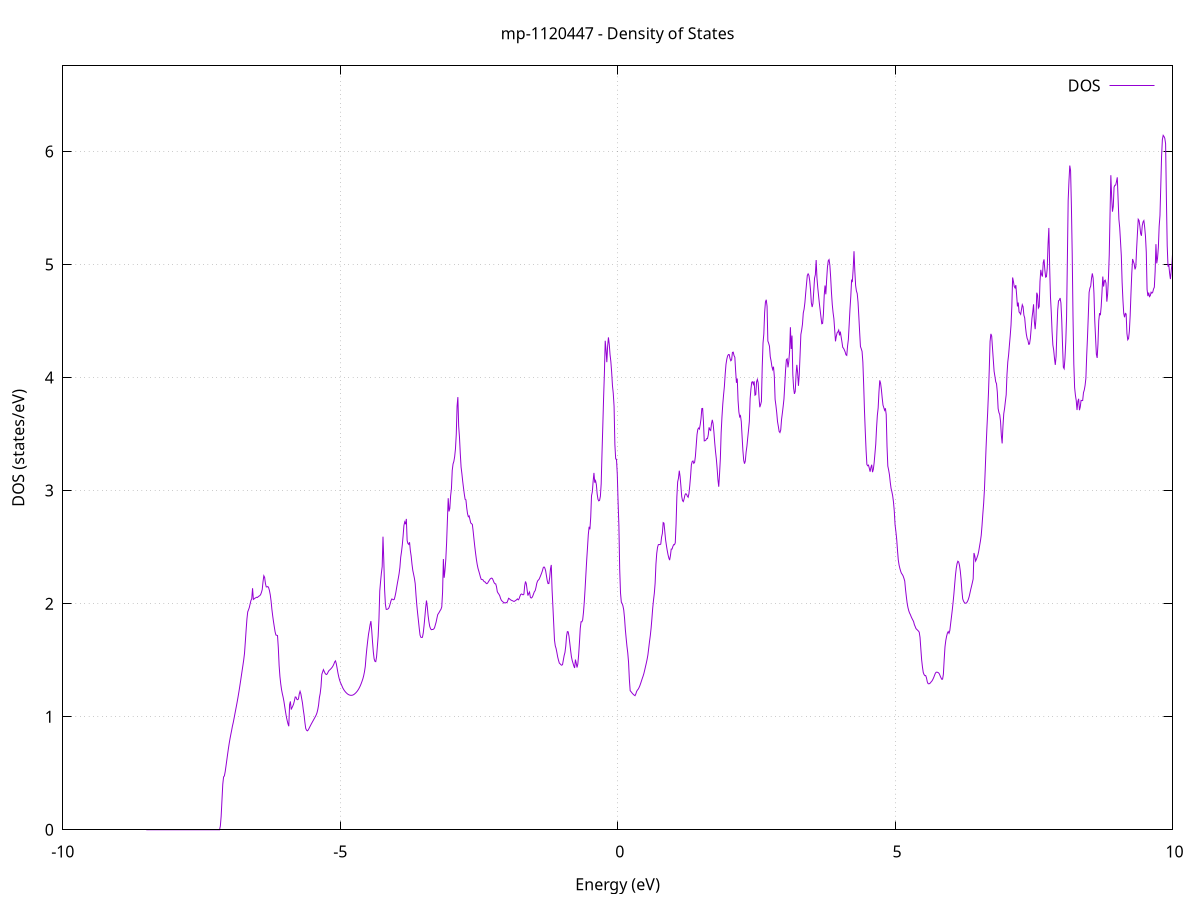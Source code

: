 set title 'mp-1120447 - Density of States'
set xlabel 'Energy (eV)'
set ylabel 'DOS (states/eV)'
set grid
set xrange [-10:10]
set yrange [0:6.757]
set xzeroaxis lt -1
set terminal png size 800,600
set output 'mp-1120447_dos_gnuplot.png'
plot '-' using 1:2 with lines title 'DOS'
-8.495400 0.000000
-8.480900 0.000000
-8.466400 0.000000
-8.451900 0.000000
-8.437400 0.000000
-8.422900 0.000000
-8.408300 0.000000
-8.393800 0.000000
-8.379300 0.000000
-8.364800 0.000000
-8.350300 0.000000
-8.335800 0.000000
-8.321300 0.000000
-8.306800 0.000000
-8.292300 0.000000
-8.277700 0.000000
-8.263200 0.000000
-8.248700 0.000000
-8.234200 0.000000
-8.219700 0.000000
-8.205200 0.000000
-8.190700 0.000000
-8.176200 0.000000
-8.161700 0.000000
-8.147100 0.000000
-8.132600 0.000000
-8.118100 0.000000
-8.103600 0.000000
-8.089100 0.000000
-8.074600 0.000000
-8.060100 0.000000
-8.045600 0.000000
-8.031100 0.000000
-8.016500 0.000000
-8.002000 0.000000
-7.987500 0.000000
-7.973000 0.000000
-7.958500 0.000000
-7.944000 0.000000
-7.929500 0.000000
-7.915000 0.000000
-7.900500 0.000000
-7.885900 0.000000
-7.871400 0.000000
-7.856900 0.000000
-7.842400 0.000000
-7.827900 0.000000
-7.813400 0.000000
-7.798900 0.000000
-7.784400 0.000000
-7.769900 0.000000
-7.755300 0.000000
-7.740800 0.000000
-7.726300 0.000000
-7.711800 0.000000
-7.697300 0.000000
-7.682800 0.000000
-7.668300 0.000000
-7.653800 0.000000
-7.639300 0.000000
-7.624700 0.000000
-7.610200 0.000000
-7.595700 0.000000
-7.581200 0.000000
-7.566700 0.000000
-7.552200 0.000000
-7.537700 0.000000
-7.523200 0.000000
-7.508700 0.000000
-7.494100 0.000000
-7.479600 0.000000
-7.465100 0.000000
-7.450600 0.000000
-7.436100 0.000000
-7.421600 0.000000
-7.407100 0.000000
-7.392600 0.000000
-7.378100 0.000000
-7.363500 0.000000
-7.349000 0.000000
-7.334500 0.000000
-7.320000 0.000000
-7.305500 0.000000
-7.291000 0.000000
-7.276500 0.000000
-7.262000 0.000000
-7.247500 0.000000
-7.232900 0.000000
-7.218400 0.000000
-7.203900 0.000000
-7.189400 0.000000
-7.174900 0.000200
-7.160400 0.032400
-7.145900 0.119100
-7.131400 0.259700
-7.116900 0.401200
-7.102300 0.466900
-7.087800 0.476800
-7.073300 0.513100
-7.058800 0.563400
-7.044300 0.615400
-7.029800 0.667500
-7.015300 0.717600
-7.000800 0.764000
-6.986300 0.805500
-6.971700 0.843000
-6.957200 0.878800
-6.942700 0.916900
-6.928200 0.947900
-6.913700 0.984500
-6.899200 1.022200
-6.884700 1.059500
-6.870200 1.096700
-6.855700 1.134800
-6.841100 1.175300
-6.826600 1.218000
-6.812100 1.262800
-6.797600 1.309600
-6.783100 1.357400
-6.768600 1.405600
-6.754100 1.453000
-6.739600 1.501900
-6.725100 1.560100
-6.710500 1.660300
-6.696000 1.766000
-6.681500 1.863400
-6.667000 1.927400
-6.652500 1.945700
-6.638000 1.966800
-6.623500 1.997800
-6.609000 2.027900
-6.594500 2.044000
-6.579900 2.136400
-6.565400 2.037500
-6.550900 2.042400
-6.536400 2.048400
-6.521900 2.052500
-6.507400 2.056700
-6.492900 2.054800
-6.478400 2.061500
-6.463900 2.066900
-6.449300 2.071100
-6.434800 2.079800
-6.420300 2.099000
-6.405800 2.124400
-6.391300 2.194200
-6.376800 2.247000
-6.362300 2.232500
-6.347800 2.177800
-6.333300 2.148400
-6.318700 2.148100
-6.304200 2.151700
-6.289700 2.140400
-6.275200 2.115200
-6.260700 2.078100
-6.246200 2.023500
-6.231700 1.951100
-6.217200 1.892700
-6.202700 1.841500
-6.188100 1.794900
-6.173600 1.750600
-6.159100 1.722600
-6.144600 1.720700
-6.130100 1.717700
-6.115600 1.610000
-6.101100 1.452900
-6.086600 1.355800
-6.072100 1.290900
-6.057500 1.239900
-6.043000 1.202900
-6.028500 1.172000
-6.014000 1.134200
-5.999500 1.087100
-5.985000 1.041500
-5.970500 0.999400
-5.956000 0.966200
-5.941500 0.937100
-5.926900 0.915900
-5.912400 1.106500
-5.897900 1.135500
-5.883400 1.063600
-5.868900 1.080300
-5.854400 1.095300
-5.839900 1.113500
-5.825400 1.141700
-5.810900 1.175000
-5.796300 1.173000
-5.781800 1.153700
-5.767300 1.150400
-5.752800 1.157500
-5.738300 1.201500
-5.723800 1.224700
-5.709300 1.202200
-5.694800 1.161700
-5.680300 1.121600
-5.665700 1.062700
-5.651200 1.014200
-5.636700 0.950600
-5.622200 0.897200
-5.607700 0.881600
-5.593200 0.875100
-5.578700 0.881400
-5.564200 0.894100
-5.549700 0.908500
-5.535100 0.922700
-5.520600 0.936200
-5.506100 0.949300
-5.491600 0.962200
-5.477100 0.975300
-5.462600 0.987900
-5.448100 1.001300
-5.433600 1.015200
-5.419100 1.034100
-5.404500 1.063000
-5.390000 1.102700
-5.375500 1.168500
-5.361000 1.205300
-5.346500 1.265700
-5.332000 1.374300
-5.317500 1.395400
-5.303000 1.416600
-5.288500 1.401000
-5.273900 1.385500
-5.259400 1.375900
-5.244900 1.373300
-5.230400 1.382200
-5.215900 1.397500
-5.201400 1.409000
-5.186900 1.414900
-5.172400 1.421900
-5.157900 1.429700
-5.143300 1.438800
-5.128800 1.450500
-5.114300 1.465400
-5.099800 1.485000
-5.085300 1.494000
-5.070800 1.468900
-5.056300 1.430100
-5.041800 1.389000
-5.027300 1.354500
-5.012700 1.326600
-4.998200 1.305200
-4.983700 1.289000
-4.969200 1.272900
-4.954700 1.256200
-4.940200 1.243000
-4.925700 1.232000
-4.911200 1.222500
-4.896700 1.214400
-4.882100 1.207300
-4.867600 1.201100
-4.853100 1.196400
-4.838600 1.192900
-4.824100 1.190600
-4.809600 1.189300
-4.795100 1.189200
-4.780600 1.190500
-4.766100 1.193300
-4.751500 1.197500
-4.737000 1.203100
-4.722500 1.209700
-4.708000 1.217200
-4.693500 1.225800
-4.679000 1.236000
-4.664500 1.247800
-4.650000 1.261300
-4.635500 1.276700
-4.620900 1.294600
-4.606400 1.314200
-4.591900 1.335400
-4.577400 1.362400
-4.562900 1.397300
-4.548400 1.444800
-4.533900 1.533300
-4.519400 1.606200
-4.504900 1.670200
-4.490300 1.728400
-4.475800 1.770000
-4.461300 1.814200
-4.446800 1.845800
-4.432300 1.764300
-4.417800 1.662400
-4.403300 1.572800
-4.388800 1.511900
-4.374300 1.490200
-4.359700 1.487100
-4.345200 1.529200
-4.330700 1.621500
-4.316200 1.712600
-4.301700 1.867300
-4.287200 2.112800
-4.272700 2.195000
-4.258200 2.269700
-4.243700 2.327400
-4.229100 2.592600
-4.214600 2.381600
-4.200100 2.123600
-4.185600 1.992700
-4.171100 1.949400
-4.156600 1.949400
-4.142100 1.952800
-4.127600 1.958000
-4.113100 1.975100
-4.098500 1.999900
-4.084000 2.027200
-4.069500 2.041700
-4.055000 2.038100
-4.040500 2.034400
-4.026000 2.037900
-4.011500 2.065800
-3.997000 2.100500
-3.982500 2.143500
-3.967900 2.185600
-3.953400 2.223800
-3.938900 2.265500
-3.924400 2.320400
-3.909900 2.409900
-3.895400 2.459500
-3.880900 2.520500
-3.866400 2.600500
-3.851900 2.691200
-3.837300 2.722800
-3.822800 2.703300
-3.808300 2.749700
-3.793800 2.556800
-3.779300 2.532300
-3.764800 2.524600
-3.750300 2.543400
-3.735800 2.468500
-3.721300 2.420500
-3.706700 2.349900
-3.692200 2.294700
-3.677700 2.260400
-3.663200 2.225400
-3.648700 2.177700
-3.634200 2.075600
-3.619700 1.987100
-3.605200 1.916400
-3.590700 1.851000
-3.576100 1.783200
-3.561600 1.722700
-3.547100 1.703100
-3.532600 1.701200
-3.518100 1.702800
-3.503600 1.740400
-3.489100 1.805400
-3.474600 1.881900
-3.460100 1.963300
-3.445500 2.028000
-3.431000 1.974700
-3.416500 1.897200
-3.402000 1.842600
-3.387500 1.800700
-3.373000 1.779900
-3.358500 1.769800
-3.344000 1.771600
-3.329500 1.771700
-3.314900 1.776100
-3.300400 1.785900
-3.285900 1.812200
-3.271400 1.837000
-3.256900 1.871800
-3.242400 1.903600
-3.227900 1.914200
-3.213400 1.926000
-3.198900 1.939100
-3.184300 1.950300
-3.169800 1.971600
-3.155300 2.100300
-3.140800 2.395100
-3.126300 2.229100
-3.111800 2.296300
-3.097300 2.390500
-3.082800 2.536400
-3.068300 2.736100
-3.053700 2.932600
-3.039200 2.815800
-3.024700 2.842400
-3.010200 2.954900
-2.995700 3.017000
-2.981200 3.178800
-2.966700 3.235500
-2.952200 3.258000
-2.937700 3.299600
-2.923100 3.368300
-2.908600 3.497400
-2.894100 3.745800
-2.879600 3.827100
-2.865100 3.569900
-2.850600 3.472400
-2.836100 3.328300
-2.821600 3.207700
-2.807100 3.149300
-2.792500 3.082300
-2.778000 3.023500
-2.763500 2.968800
-2.749000 2.923300
-2.734500 2.918400
-2.720000 2.846800
-2.705500 2.795800
-2.691000 2.769200
-2.676500 2.775900
-2.661900 2.744000
-2.647400 2.713700
-2.632900 2.708000
-2.618400 2.700300
-2.603900 2.640100
-2.589400 2.570900
-2.574900 2.505400
-2.560400 2.446200
-2.545900 2.391700
-2.531300 2.347000
-2.516800 2.312500
-2.502300 2.287900
-2.487800 2.263000
-2.473300 2.235800
-2.458800 2.215400
-2.444300 2.213400
-2.429800 2.212200
-2.415300 2.200200
-2.400700 2.193600
-2.386200 2.191000
-2.371700 2.180900
-2.357200 2.176700
-2.342700 2.182700
-2.328200 2.194400
-2.313700 2.206300
-2.299200 2.217300
-2.284700 2.223400
-2.270100 2.226300
-2.255600 2.220400
-2.241100 2.204000
-2.226600 2.185900
-2.212100 2.176700
-2.197600 2.175000
-2.183100 2.148800
-2.168600 2.105600
-2.154100 2.092900
-2.139500 2.083200
-2.125000 2.069900
-2.110500 2.046700
-2.096000 2.030300
-2.081500 2.022200
-2.067000 2.016900
-2.052500 2.005500
-2.038000 2.008900
-2.023500 2.006100
-2.008900 2.009900
-1.994400 2.010700
-1.979900 2.026900
-1.965400 2.047800
-1.950900 2.043300
-1.936400 2.036800
-1.921900 2.031600
-1.907400 2.028500
-1.892900 2.025400
-1.878300 2.021200
-1.863800 2.020000
-1.849300 2.024800
-1.834800 2.029400
-1.820300 2.035300
-1.805800 2.042300
-1.791300 2.033900
-1.776800 2.042200
-1.762300 2.063800
-1.747700 2.081000
-1.733200 2.085700
-1.718700 2.081700
-1.704200 2.078100
-1.689700 2.084000
-1.675200 2.158600
-1.660700 2.196200
-1.646200 2.176400
-1.631700 2.122100
-1.617100 2.071400
-1.602600 2.090100
-1.588100 2.102900
-1.573600 2.057900
-1.559100 2.049800
-1.544600 2.053900
-1.530100 2.066500
-1.515600 2.086800
-1.501100 2.106100
-1.486500 2.115000
-1.472000 2.143700
-1.457500 2.179900
-1.443000 2.200600
-1.428500 2.209000
-1.414000 2.217500
-1.399500 2.234200
-1.385000 2.251800
-1.370500 2.270600
-1.355900 2.291100
-1.341400 2.317800
-1.326900 2.324800
-1.312400 2.315500
-1.297900 2.291800
-1.283400 2.247100
-1.268900 2.204200
-1.254400 2.177700
-1.239900 2.177600
-1.225300 2.228900
-1.210800 2.306900
-1.196300 2.342600
-1.181800 2.122900
-1.167300 1.978600
-1.152800 1.827100
-1.138300 1.677700
-1.123800 1.626400
-1.109300 1.603400
-1.094700 1.566800
-1.080200 1.527800
-1.065700 1.499000
-1.051200 1.474400
-1.036700 1.467800
-1.022200 1.459900
-1.007700 1.455500
-0.993200 1.461200
-0.978700 1.501200
-0.964100 1.541200
-0.949600 1.568400
-0.935100 1.625100
-0.920600 1.714500
-0.906100 1.752800
-0.891600 1.751000
-0.877100 1.712100
-0.862600 1.651800
-0.848100 1.589100
-0.833500 1.532300
-0.819000 1.497600
-0.804500 1.473600
-0.790000 1.449700
-0.775500 1.431300
-0.761000 1.505500
-0.746500 1.473000
-0.732000 1.435600
-0.717500 1.466700
-0.702900 1.547800
-0.688400 1.656800
-0.673900 1.780400
-0.659400 1.839800
-0.644900 1.839500
-0.630400 1.856200
-0.615900 1.922600
-0.601400 2.014600
-0.586900 2.130200
-0.572300 2.260100
-0.557800 2.386000
-0.543300 2.495300
-0.528800 2.610400
-0.514300 2.680000
-0.499800 2.657800
-0.485300 2.764000
-0.470800 2.955200
-0.456300 2.989200
-0.441700 3.083500
-0.427200 3.156500
-0.412700 3.070800
-0.398200 3.088200
-0.383700 3.053400
-0.369200 2.970600
-0.354700 2.923800
-0.340200 2.909300
-0.325700 2.913800
-0.311100 2.949500
-0.296600 3.060200
-0.282100 3.326100
-0.267600 3.570200
-0.253100 3.821800
-0.238600 4.040800
-0.224100 4.325600
-0.209600 4.245500
-0.195100 4.136200
-0.180500 4.278400
-0.166000 4.355300
-0.151500 4.295800
-0.137000 4.203200
-0.122500 4.142200
-0.108000 4.047400
-0.093500 3.929100
-0.079000 3.860200
-0.064400 3.744900
-0.049900 3.407400
-0.035400 3.280300
-0.020900 3.277400
-0.006400 3.143900
0.008100 2.898000
0.022600 2.689200
0.037100 2.303700
0.051600 2.095600
0.066200 2.014200
0.080700 2.001800
0.095200 1.980900
0.109700 1.944300
0.124200 1.872100
0.138700 1.771400
0.153200 1.694500
0.167700 1.623400
0.182200 1.565300
0.196800 1.481400
0.211300 1.329700
0.225800 1.230100
0.240300 1.222100
0.254800 1.212700
0.269300 1.204300
0.283800 1.196900
0.298300 1.190900
0.312800 1.186100
0.327400 1.201000
0.341900 1.223300
0.356400 1.235700
0.370900 1.244100
0.385400 1.257400
0.399900 1.273900
0.414400 1.294400
0.428900 1.316000
0.443400 1.338000
0.458000 1.358400
0.472500 1.381600
0.487000 1.411200
0.501500 1.442300
0.516000 1.473000
0.530500 1.506300
0.545000 1.546000
0.559500 1.604000
0.574000 1.663600
0.588600 1.717500
0.603100 1.784100
0.617600 1.868600
0.632100 1.961500
0.646600 2.032100
0.661100 2.092000
0.675600 2.181300
0.690100 2.349100
0.704600 2.444900
0.719200 2.498700
0.733700 2.522000
0.748200 2.523200
0.762700 2.523000
0.777200 2.526900
0.791700 2.588300
0.806200 2.621200
0.820700 2.717200
0.835200 2.712100
0.849800 2.639200
0.864300 2.563500
0.878800 2.515100
0.893300 2.471500
0.907800 2.433800
0.922300 2.404700
0.936800 2.385200
0.951300 2.424900
0.965800 2.482900
0.980400 2.483000
0.994900 2.505400
1.009400 2.522100
1.023900 2.521200
1.038400 2.537900
1.052900 2.703900
1.067400 2.946300
1.081900 3.077200
1.096400 3.110300
1.111000 3.176200
1.125500 3.124000
1.140000 3.040600
1.154500 2.948700
1.169000 2.911000
1.183500 2.903000
1.198000 2.926500
1.212500 2.961100
1.227000 2.972400
1.241600 2.968400
1.256100 2.950700
1.270600 2.941400
1.285100 2.974600
1.299600 3.042000
1.314100 3.125100
1.328600 3.227300
1.343100 3.256900
1.357600 3.262500
1.372200 3.241400
1.386700 3.249600
1.401200 3.302600
1.415700 3.397900
1.430200 3.494700
1.444700 3.541500
1.459200 3.553700
1.473700 3.544600
1.488200 3.583400
1.502800 3.637500
1.517300 3.725800
1.531800 3.726900
1.546300 3.609500
1.560800 3.440000
1.575300 3.441300
1.589800 3.446200
1.604300 3.460100
1.618800 3.460000
1.633400 3.493100
1.647900 3.559600
1.662400 3.537900
1.676900 3.531800
1.691400 3.591000
1.705900 3.626100
1.720400 3.591100
1.734900 3.518000
1.749400 3.424200
1.764000 3.345400
1.778500 3.281200
1.793000 3.197100
1.807500 3.096700
1.822000 3.034400
1.836500 3.146200
1.851000 3.282200
1.865500 3.511100
1.880000 3.651300
1.894600 3.763300
1.909100 3.847900
1.923600 3.920200
1.938100 4.029300
1.952600 4.116500
1.967100 4.162300
1.981600 4.191100
1.996100 4.203200
2.010600 4.203200
2.025200 4.169000
2.039700 4.148700
2.054200 4.156600
2.068700 4.222600
2.083200 4.224900
2.097700 4.194300
2.112200 4.179800
2.126700 4.057400
2.141200 3.953700
2.155800 3.991300
2.170300 3.797400
2.184800 3.696300
2.199300 3.652600
2.213800 3.662900
2.228300 3.609900
2.242800 3.479500
2.257300 3.355100
2.271800 3.268700
2.286400 3.238300
2.300900 3.261500
2.315400 3.340500
2.329900 3.393200
2.344400 3.466300
2.358900 3.535800
2.373400 3.611200
2.387900 3.814400
2.402400 3.898800
2.417000 3.959200
2.431500 3.962600
2.446000 3.940600
2.460500 3.966800
2.475000 3.844000
2.489500 3.849500
2.504000 3.962100
2.518500 3.983500
2.533000 3.952700
2.547600 3.828100
2.562100 3.737600
2.576600 3.759500
2.591100 3.788900
2.605600 4.088300
2.620100 4.303900
2.634600 4.386000
2.649100 4.575000
2.663600 4.668400
2.678200 4.688300
2.692700 4.630900
2.707200 4.323700
2.721700 4.303600
2.736200 4.277400
2.750700 4.184400
2.765200 4.147600
2.779700 4.098700
2.794200 4.071400
2.808800 4.096000
2.823300 4.014100
2.837800 3.807300
2.852300 3.753800
2.866800 3.690500
2.881300 3.610500
2.895800 3.569200
2.910300 3.523700
2.924800 3.513700
2.939400 3.536100
2.953900 3.629100
2.968400 3.684500
2.982900 3.744300
2.997400 3.810400
3.011900 3.932900
3.026400 4.066800
3.040900 4.157900
3.055400 4.165900
3.070000 4.090300
3.084500 4.142500
3.099000 4.233400
3.113500 4.445500
3.128000 4.253000
3.142500 4.371300
3.157000 4.026300
3.171500 3.907800
3.186000 3.855700
3.200600 3.877300
3.215100 4.025100
3.229600 4.112300
3.244100 4.042500
3.258600 3.927100
3.273100 4.024800
3.287600 4.196600
3.302100 4.380900
3.316600 4.420400
3.331200 4.472600
3.345700 4.571400
3.360200 4.604900
3.374700 4.662600
3.389200 4.748100
3.403700 4.827200
3.418200 4.902600
3.432700 4.917500
3.447200 4.904200
3.461800 4.854900
3.476300 4.774000
3.490800 4.662100
3.505300 4.623900
3.519800 4.655300
3.534300 4.763900
3.548800 4.879700
3.563300 4.910400
3.577800 5.039900
3.592400 4.879000
3.606900 4.794100
3.621400 4.723200
3.635900 4.654600
3.650400 4.594000
3.664900 4.533200
3.679400 4.475700
3.693900 4.479000
3.708400 4.562000
3.723000 4.726800
3.737500 4.814400
3.752000 4.736400
3.766500 4.865600
3.781000 4.974400
3.795500 5.032500
3.810000 5.043200
3.824500 4.995200
3.839000 4.888000
3.853600 4.752500
3.868100 4.646500
3.882600 4.575000
3.897100 4.521100
3.911600 4.422100
3.926100 4.320400
3.940600 4.364300
3.955100 4.395300
3.969600 4.404000
3.984200 4.419800
3.998700 4.372900
4.013200 4.406600
4.027700 4.361500
4.042200 4.316200
4.056700 4.267500
4.071200 4.259200
4.085700 4.244100
4.100200 4.226700
4.114800 4.201600
4.129300 4.196000
4.143800 4.278400
4.158300 4.336800
4.172800 4.468800
4.187300 4.605600
4.201800 4.716700
4.216300 4.860000
4.230800 4.851200
4.245400 4.964700
4.259900 5.117300
4.274400 4.944100
4.288900 4.814300
4.303400 4.765900
4.317900 4.743100
4.332400 4.667600
4.346900 4.539700
4.361400 4.402400
4.376000 4.274300
4.390500 4.254900
4.405000 4.231200
4.419500 4.136200
4.434000 3.938200
4.448500 3.708200
4.463000 3.522900
4.477500 3.355600
4.492000 3.231400
4.506600 3.219900
4.521100 3.225500
4.535600 3.197100
4.550100 3.167300
4.564600 3.205200
4.579100 3.229000
4.593600 3.163200
4.608100 3.187800
4.622600 3.245700
4.637200 3.326800
4.651700 3.410900
4.666200 3.554900
4.680700 3.666500
4.695200 3.731400
4.709700 3.872600
4.724200 3.975200
4.738700 3.950500
4.753200 3.895200
4.767800 3.820400
4.782300 3.756600
4.796800 3.733900
4.811300 3.710600
4.825800 3.728000
4.840300 3.671900
4.854800 3.393500
4.869300 3.217100
4.883800 3.182800
4.898400 3.141000
4.912900 3.075300
4.927400 3.021000
4.941900 2.991400
4.956400 2.955300
4.970900 2.900800
4.985400 2.821000
4.999900 2.697900
5.014400 2.638900
5.029000 2.570900
5.043500 2.474000
5.058000 2.386400
5.072500 2.340600
5.087000 2.311100
5.101500 2.285900
5.116000 2.267800
5.130500 2.258600
5.145000 2.245100
5.159600 2.224300
5.174100 2.200200
5.188600 2.124500
5.203100 2.061800
5.217600 2.004500
5.232100 1.965800
5.246600 1.937700
5.261100 1.917500
5.275600 1.903400
5.290200 1.885100
5.304700 1.869500
5.319200 1.855800
5.333700 1.841700
5.348200 1.814000
5.362700 1.797500
5.377200 1.779400
5.391700 1.772200
5.406200 1.765200
5.420800 1.757900
5.435300 1.747700
5.449800 1.701700
5.464300 1.601300
5.478800 1.503700
5.493300 1.440600
5.507800 1.392000
5.522300 1.373100
5.536800 1.363500
5.551400 1.364300
5.565900 1.344000
5.580400 1.308800
5.594900 1.292900
5.609400 1.290700
5.623900 1.293500
5.638400 1.300300
5.652900 1.310100
5.667400 1.317900
5.682000 1.331500
5.696500 1.346800
5.711000 1.365700
5.725500 1.384200
5.740000 1.393300
5.754500 1.394200
5.769000 1.392100
5.783500 1.388300
5.798000 1.378700
5.812600 1.361100
5.827100 1.344700
5.841600 1.331200
5.856100 1.332300
5.870600 1.375500
5.885100 1.505300
5.899600 1.617400
5.914100 1.674200
5.928600 1.711700
5.943200 1.739200
5.957700 1.752900
5.972200 1.738400
5.986700 1.762300
6.001200 1.822000
6.015700 1.880600
6.030200 1.940500
6.044700 2.006900
6.059200 2.081100
6.073800 2.166900
6.088300 2.250100
6.102800 2.313700
6.117300 2.354900
6.131800 2.375300
6.146300 2.369100
6.160800 2.339400
6.175300 2.289400
6.189800 2.215700
6.204400 2.115100
6.218900 2.042600
6.233400 2.023100
6.247900 2.010600
6.262400 2.004200
6.276900 2.003300
6.291400 2.009400
6.305900 2.020700
6.320400 2.038000
6.335000 2.061900
6.349500 2.093400
6.364000 2.126400
6.378500 2.155300
6.393000 2.185800
6.407500 2.218800
6.422000 2.448200
6.436500 2.422700
6.451000 2.376900
6.465600 2.391800
6.480100 2.412800
6.494600 2.434500
6.509100 2.468000
6.523600 2.511500
6.538100 2.553000
6.552600 2.604400
6.567100 2.691500
6.581600 2.793200
6.596200 2.885500
6.610700 3.010400
6.625200 3.189100
6.639700 3.378100
6.654200 3.541900
6.668700 3.690100
6.683200 3.862900
6.697700 4.073700
6.712200 4.319500
6.726800 4.386500
6.741300 4.367300
6.755800 4.261400
6.770300 4.157000
6.784800 4.055500
6.799300 4.011000
6.813800 3.963100
6.828300 3.945500
6.842800 3.870700
6.857400 3.725400
6.871900 3.690500
6.886400 3.672300
6.900900 3.612200
6.915400 3.487600
6.929900 3.417500
6.944400 3.568200
6.958900 3.680000
6.973400 3.726400
6.988000 3.789000
7.002500 3.847300
7.017000 4.026800
7.031500 4.138100
7.046000 4.199100
7.060500 4.286000
7.075000 4.368700
7.089500 4.462900
7.104000 4.623500
7.118600 4.885200
7.133100 4.849900
7.147600 4.805400
7.162100 4.793200
7.176600 4.817500
7.191100 4.728100
7.205600 4.629300
7.220100 4.663300
7.234600 4.580400
7.249200 4.571200
7.263700 4.559400
7.278200 4.601600
7.292700 4.644000
7.307200 4.626300
7.321700 4.552500
7.336200 4.527900
7.350700 4.445700
7.365200 4.385400
7.379800 4.347100
7.394300 4.330600
7.408800 4.294200
7.423300 4.296800
7.437800 4.345200
7.452300 4.430800
7.466800 4.523200
7.481300 4.579600
7.495800 4.648000
7.510400 4.495300
7.524900 4.428100
7.539400 4.521800
7.553900 4.750700
7.568400 4.728700
7.582900 4.614900
7.597400 4.626800
7.611900 4.848900
7.626400 4.953000
7.641000 4.909400
7.655500 4.893500
7.670000 5.015700
7.684500 5.045200
7.699000 4.954100
7.713500 4.888200
7.728000 4.892100
7.742500 4.966600
7.757000 5.178900
7.771600 5.323200
7.786100 4.976200
7.800600 4.714400
7.815100 4.578700
7.829600 4.406700
7.844100 4.287800
7.858600 4.243300
7.873100 4.169700
7.887600 4.111900
7.902200 4.187800
7.916700 4.411600
7.931200 4.597700
7.945700 4.678900
7.960200 4.684400
7.974700 4.703600
7.989200 4.659800
8.003700 4.508800
8.018200 4.284600
8.032800 4.091700
8.047300 4.078200
8.061800 4.169000
8.076300 4.314000
8.090800 4.536200
8.105300 5.039400
8.119800 5.568400
8.134300 5.740300
8.148800 5.875300
8.163400 5.829900
8.177900 5.519800
8.192400 5.099400
8.206900 4.538400
8.221400 4.121000
8.235900 3.911800
8.250400 3.843000
8.264900 3.796800
8.279400 3.712900
8.294000 3.788900
8.308500 3.812300
8.323000 3.711400
8.337500 3.739900
8.352000 3.798200
8.366500 3.796100
8.381000 3.796800
8.395500 3.866300
8.410000 3.889800
8.424600 3.930400
8.439100 3.994200
8.453600 4.195800
8.468100 4.358200
8.482600 4.547200
8.497100 4.753400
8.511600 4.791400
8.526100 4.809600
8.540600 4.877800
8.555200 4.921300
8.569700 4.879200
8.584200 4.748100
8.598700 4.506100
8.613200 4.355400
8.627700 4.207600
8.642200 4.173600
8.656700 4.296100
8.671200 4.503800
8.685800 4.569500
8.700300 4.551700
8.714800 4.627600
8.729300 4.754300
8.743800 4.893400
8.758300 4.805200
8.772800 4.855400
8.787300 4.861900
8.801800 4.834400
8.816400 4.671400
8.830900 4.737700
8.845400 4.878000
8.859900 5.082900
8.874400 5.444800
8.888900 5.790000
8.903400 5.599400
8.917900 5.467400
8.932400 5.513300
8.947000 5.684500
8.961500 5.700900
8.976000 5.702600
8.990500 5.734300
9.005000 5.771000
9.019500 5.580800
9.034000 5.400300
9.048500 5.325700
9.063000 5.205300
9.077600 5.076900
9.092100 4.841300
9.106600 4.685700
9.121100 4.567500
9.135600 4.533700
9.150100 4.567600
9.164600 4.562000
9.179100 4.389700
9.193600 4.334200
9.208200 4.345800
9.222700 4.410800
9.237200 4.550200
9.251700 4.745200
9.266200 4.922200
9.280700 5.048700
9.295200 5.026400
9.309700 5.004600
9.324200 4.957100
9.338800 4.979300
9.353300 5.138700
9.367800 5.272700
9.382300 5.400400
9.396800 5.389800
9.411300 5.342100
9.425800 5.274000
9.440300 5.254300
9.454800 5.343000
9.469400 5.376900
9.483900 5.388300
9.498400 5.330400
9.512900 5.250400
9.527400 5.110100
9.541900 4.779800
9.556400 4.720600
9.570900 4.751700
9.585400 4.716000
9.600000 4.724500
9.614500 4.754900
9.629000 4.746600
9.643500 4.754400
9.658000 4.783200
9.672500 4.798900
9.687000 4.938400
9.701500 5.179800
9.716000 5.010500
9.730600 5.056000
9.745100 5.150300
9.759600 5.337600
9.774100 5.432300
9.788600 5.689600
9.803100 5.954700
9.817600 6.105400
9.832100 6.142500
9.846600 6.132600
9.861200 6.116300
9.875700 6.067800
9.890200 5.579400
9.904700 5.167100
9.919200 4.982000
9.933700 4.995300
9.948200 4.922500
9.962700 4.871000
9.977200 4.944800
9.991800 5.012700
10.006300 5.146700
10.020800 5.302300
10.035300 5.330400
10.049800 5.351500
10.064300 5.397300
10.078800 5.523500
10.093300 5.697300
10.107800 5.935100
10.122400 6.058300
10.136900 6.061300
10.151400 5.908900
10.165900 5.688700
10.180400 5.533700
10.194900 5.373400
10.209400 5.246000
10.223900 5.122000
10.238400 4.931300
10.253000 4.715700
10.267500 4.590000
10.282000 4.476600
10.296500 4.307300
10.311000 4.185200
10.325500 4.146200
10.340000 3.993600
10.354500 3.879000
10.369000 3.823400
10.383600 3.796600
10.398100 3.818100
10.412600 3.856300
10.427100 3.895100
10.441600 3.981000
10.456100 4.090200
10.470600 4.167900
10.485100 4.185600
10.499600 4.154500
10.514200 4.227500
10.528700 4.323800
10.543200 4.418600
10.557700 4.536300
10.572200 4.634700
10.586700 4.717000
10.601200 4.798900
10.615700 4.894100
10.630200 4.953200
10.644800 5.062600
10.659300 5.277800
10.673800 5.409300
10.688300 5.453200
10.702800 5.448500
10.717300 5.364700
10.731800 5.217300
10.746300 5.071000
10.760800 5.038200
10.775400 4.947200
10.789900 4.722600
10.804400 4.569000
10.818900 4.635200
10.833400 4.690400
10.847900 4.687500
10.862400 4.727400
10.876900 4.629200
10.891400 4.563200
10.906000 4.533600
10.920500 4.544500
10.935000 4.561300
10.949500 4.562400
10.964000 4.577300
10.978500 4.516200
10.993000 4.504800
11.007500 4.539200
11.022000 4.587800
11.036600 4.686300
11.051100 4.828500
11.065600 4.889400
11.080100 4.870100
11.094600 4.814400
11.109100 4.769000
11.123600 4.738800
11.138100 4.747800
11.152600 4.918800
11.167200 4.809700
11.181700 4.835500
11.196200 4.919900
11.210700 4.938700
11.225200 4.901100
11.239700 4.952600
11.254200 4.896700
11.268700 4.880400
11.283200 5.022900
11.297800 5.201500
11.312300 5.316400
11.326800 5.346800
11.341300 5.429700
11.355800 5.532300
11.370300 5.476100
11.384800 5.454400
11.399300 5.442300
11.413800 5.396100
11.428400 5.347500
11.442900 5.347900
11.457400 5.094800
11.471900 4.873100
11.486400 4.709400
11.500900 4.550200
11.515400 4.403500
11.529900 4.304700
11.544400 4.238100
11.559000 4.180900
11.573500 4.139200
11.588000 4.189700
11.602500 4.313800
11.617000 4.364400
11.631500 4.326700
11.646000 4.160500
11.660500 4.083800
11.675000 4.047300
11.689600 4.142200
11.704100 4.263600
11.718600 4.349300
11.733100 4.379100
11.747600 4.377400
11.762100 4.380700
11.776600 4.470400
11.791100 4.589300
11.805600 4.680300
11.820200 4.764800
11.834700 4.785500
11.849200 4.789700
11.863700 4.919700
11.878200 4.959800
11.892700 5.045400
11.907200 5.121300
11.921700 5.146500
11.936200 5.232200
11.950800 5.207700
11.965300 5.145600
11.979800 5.049400
11.994300 4.999400
12.008800 4.970400
12.023300 4.972400
12.037800 5.027300
12.052300 5.133900
12.066800 5.133500
12.081400 4.957400
12.095900 4.885700
12.110400 4.822600
12.124900 4.815400
12.139400 4.969900
12.153900 5.143400
12.168400 5.270100
12.182900 5.418000
12.197400 5.414700
12.212000 5.203100
12.226500 5.062700
12.241000 5.052400
12.255500 5.196900
12.270000 5.330600
12.284500 5.116100
12.299000 4.786200
12.313500 4.601500
12.328000 4.418100
12.342600 4.272300
12.357100 4.173500
12.371600 4.106600
12.386100 4.068900
12.400600 4.051500
12.415100 4.098200
12.429600 4.168300
12.444100 4.217400
12.458600 4.332000
12.473200 4.470100
12.487700 4.660400
12.502200 4.898100
12.516700 5.100200
12.531200 5.250400
12.545700 5.346000
12.560200 5.417200
12.574700 5.481700
12.589200 5.533200
12.603800 5.512500
12.618300 5.566600
12.632800 5.673600
12.647300 5.627900
12.661800 5.419900
12.676300 5.177600
12.690800 4.934500
12.705300 4.791500
12.719800 4.684700
12.734400 4.566000
12.748900 4.519900
12.763400 4.531400
12.777900 4.608100
12.792400 4.734200
12.806900 5.030900
12.821400 5.274000
12.835900 5.477000
12.850400 5.903300
12.865000 5.841800
12.879500 5.610100
12.894000 5.436100
12.908500 5.319000
12.923000 5.334400
12.937500 5.144500
12.952000 5.000500
12.966500 4.861700
12.981000 4.808000
12.995600 4.815100
13.010100 4.807700
13.024600 4.752000
13.039100 4.680200
13.053600 4.601300
13.068100 4.532000
13.082600 4.518200
13.097100 4.568200
13.111600 4.536100
13.126200 4.618800
13.140700 4.761400
13.155200 4.915000
13.169700 5.051300
13.184200 5.310600
13.198700 5.437400
13.213200 5.702500
13.227700 5.947700
13.242200 6.053200
13.256800 6.045100
13.271300 6.290100
13.285800 6.445200
13.300300 6.474000
13.314800 6.364400
13.329300 6.201800
13.343800 5.975600
13.358300 5.702000
13.372800 5.427500
13.387400 5.140400
13.401900 5.073800
13.416400 5.007600
13.430900 5.031200
13.445400 5.116600
13.459900 5.299100
13.474400 5.191500
13.488900 5.282600
13.503400 5.409700
13.518000 5.403900
13.532500 5.375500
13.547000 5.412200
13.561500 5.458300
13.576000 5.477700
13.590500 5.511600
13.605000 5.445800
13.619500 5.501600
13.634000 5.523600
13.648600 5.431000
13.663100 5.480400
13.677600 5.535700
13.692100 5.595700
13.706600 5.659000
13.721100 5.669500
13.735600 5.683800
13.750100 5.709400
13.764600 5.743300
13.779200 5.764800
13.793700 5.735300
13.808200 5.746400
13.822700 5.750700
13.837200 5.589000
13.851700 5.527600
13.866200 5.563900
13.880700 5.231000
13.895200 5.088100
13.909800 4.813900
13.924300 4.588300
13.938800 4.455700
13.953300 4.438100
13.967800 4.462200
13.982300 4.465900
13.996800 4.499100
14.011300 4.555600
14.025800 4.655300
14.040400 4.746300
14.054900 4.816600
14.069400 4.907700
14.083900 4.947800
14.098400 5.049600
14.112900 5.186500
14.127400 5.348100
14.141900 5.685200
14.156400 5.422000
14.171000 5.494900
14.185500 5.498000
14.200000 5.431300
14.214500 5.410800
14.229000 5.447900
14.243500 5.524500
14.258000 5.406500
14.272500 5.101400
14.287000 4.898100
14.301600 4.763800
14.316100 4.712700
14.330600 4.668700
14.345100 4.619100
14.359600 4.573800
14.374100 4.563700
14.388600 4.634700
14.403100 4.697800
14.417600 4.926600
14.432200 5.206200
14.446700 5.445000
14.461200 5.571300
14.475700 5.501500
14.490200 5.375700
14.504700 5.288600
14.519200 5.229200
14.533700 5.049800
14.548200 4.998200
14.562800 5.031100
14.577300 5.111200
14.591800 5.257200
14.606300 5.122700
14.620800 5.008000
14.635300 4.937300
14.649800 4.948100
14.664300 4.966900
14.678800 4.949600
14.693400 5.017800
14.707900 5.052500
14.722400 5.073500
14.736900 5.157400
14.751400 5.131600
14.765900 5.163100
14.780400 5.345200
14.794900 5.839800
14.809400 5.668300
14.824000 5.781700
14.838500 6.077500
14.853000 6.465600
14.867500 6.793900
14.882000 6.819700
14.896500 6.720700
14.911000 6.632800
14.925500 6.499500
14.940000 6.174600
14.954600 5.696400
14.969100 5.519800
14.983600 5.498600
14.998100 5.414500
15.012600 5.334500
15.027100 5.159200
15.041600 5.049500
15.056100 5.008000
15.070600 5.034600
15.085200 5.202400
15.099700 5.576200
15.114200 6.061200
15.128700 6.459700
15.143200 6.829300
15.157700 6.638000
15.172200 6.657500
15.186700 6.611200
15.201300 6.611300
15.215800 6.205800
15.230300 6.153600
15.244800 6.125000
15.259300 6.129300
15.273800 6.047100
15.288300 5.844700
15.302800 5.601700
15.317300 5.488200
15.331900 5.304600
15.346400 5.015200
15.360900 4.880900
15.375400 4.813400
15.389900 4.724800
15.404400 4.716700
15.418900 4.800400
15.433400 4.871900
15.447900 4.841800
15.462500 4.964100
15.477000 5.088500
15.491500 5.215500
15.506000 5.410200
15.520500 5.587900
15.535000 5.745200
15.549500 5.743200
15.564000 5.690000
15.578500 5.582200
15.593100 5.506300
15.607600 5.498400
15.622100 5.505400
15.636600 5.544600
15.651100 5.616000
15.665600 5.621800
15.680100 5.554900
15.694600 5.391900
15.709100 5.347800
15.723700 5.264600
15.738200 5.181900
15.752700 5.135600
15.767200 5.136100
15.781700 5.129300
15.796200 5.144600
15.810700 5.195100
15.825200 5.306700
15.839700 5.397900
15.854300 5.501700
15.868800 5.704200
15.883300 5.884500
15.897800 6.018500
15.912300 6.150700
15.926800 6.301000
15.941300 6.388300
15.955800 6.335100
15.970300 6.229400
15.984900 6.191100
15.999400 6.089000
16.013900 5.997200
16.028400 5.910300
16.042900 5.737000
16.057400 5.643600
16.071900 5.696400
16.086400 5.718900
16.100900 5.691400
16.115500 5.619100
16.130000 5.623300
16.144500 5.711200
16.159000 5.803400
16.173500 5.854400
16.188000 5.822800
16.202500 5.838700
16.217000 5.895300
16.231500 5.924700
16.246100 5.907800
16.260600 5.779000
16.275100 5.655000
16.289600 5.604500
16.304100 5.678200
16.318600 5.776200
16.333100 5.867100
16.347600 5.862900
16.362100 5.839600
16.376700 5.841100
16.391200 6.002700
16.405700 5.870800
16.420200 5.784000
16.434700 5.917500
16.449200 5.992500
16.463700 6.084600
16.478200 6.166200
16.492700 6.093900
16.507300 5.950000
16.521800 5.849400
16.536300 5.719000
16.550800 5.584800
16.565300 5.414400
16.579800 5.334800
16.594300 5.371400
16.608800 5.315900
16.623300 5.208800
16.637900 5.168900
16.652400 5.126000
16.666900 5.340500
16.681400 5.465200
16.695900 5.358900
16.710400 5.315200
16.724900 5.302500
16.739400 5.305400
16.753900 5.371500
16.768500 5.434700
16.783000 5.524400
16.797500 5.675300
16.812000 5.871300
16.826500 6.001600
16.841000 5.988700
16.855500 6.115500
16.870000 5.953100
16.884500 5.938800
16.899100 6.000700
16.913600 6.114700
16.928100 6.235300
16.942600 6.213400
16.957100 6.160900
16.971600 6.082600
16.986100 6.075400
17.000600 6.151500
17.015100 6.204800
17.029700 6.041600
17.044200 6.015200
17.058700 5.875100
17.073200 5.448100
17.087700 5.292400
17.102200 5.152300
17.116700 5.088700
17.131200 5.126400
17.145700 5.199700
17.160300 5.185100
17.174800 5.192100
17.189300 5.218800
17.203800 5.318900
17.218300 5.585300
17.232800 5.836800
17.247300 5.984100
17.261800 6.215700
17.276300 6.386400
17.290900 6.463700
17.305400 6.492500
17.319900 6.490000
17.334400 6.427700
17.348900 6.595800
17.363400 6.716700
17.377900 6.480600
17.392400 6.187800
17.406900 5.887900
17.421500 5.653200
17.436000 5.488600
17.450500 5.457200
17.465000 5.247700
17.479500 4.933000
17.494000 4.798600
17.508500 4.722700
17.523000 4.776600
17.537500 4.982900
17.552100 5.311200
17.566600 5.631600
17.581100 5.891400
17.595600 5.993200
17.610100 6.154800
17.624600 6.037400
17.639100 6.097300
17.653600 6.170700
17.668100 6.330500
17.682700 6.309100
17.697200 6.280100
17.711700 6.230900
17.726200 6.246400
17.740700 6.254800
17.755200 6.272300
17.769700 6.236900
17.784200 6.221400
17.798700 6.118600
17.813300 5.879700
17.827800 5.556700
17.842300 5.310400
17.856800 5.213000
17.871300 5.162700
17.885800 5.122300
17.900300 5.084400
17.914800 5.078200
17.929300 5.089800
17.943900 5.117100
17.958400 5.236900
17.972900 5.395700
17.987400 5.588100
18.001900 5.822500
18.016400 6.135900
18.030900 6.346600
18.045400 6.514800
18.059900 6.654800
18.074500 6.620600
18.089000 6.506900
18.103500 6.636000
18.118000 6.503800
18.132500 6.203300
18.147000 6.014400
18.161500 5.902100
18.176000 5.816500
18.190500 5.923500
18.205100 5.892300
18.219600 5.816900
18.234100 5.717500
18.248600 5.635400
18.263100 5.593100
18.277600 5.663700
18.292100 5.611500
18.306600 5.513800
18.321100 5.340100
18.335700 5.254100
18.350200 5.180700
18.364700 5.123000
18.379200 5.020000
18.393700 4.967300
18.408200 4.725300
18.422700 4.450700
18.437200 4.224200
18.451700 4.016200
18.466300 3.828400
18.480800 3.647800
18.495300 3.445400
18.509800 3.198000
18.524300 2.992000
18.538800 2.811700
18.553300 2.601100
18.567800 2.391800
18.582300 2.238400
18.596900 2.104800
18.611400 1.981000
18.625900 1.849500
18.640400 1.747400
18.654900 1.681400
18.669400 1.623600
18.683900 1.555900
18.698400 1.435700
18.712900 1.321800
18.727500 1.175300
18.742000 1.077300
18.756500 0.967100
18.771000 0.877400
18.785500 0.768500
18.800000 0.675900
18.814500 0.607900
18.829000 0.546500
18.843500 0.485900
18.858100 0.424100
18.872600 0.361800
18.887100 0.303800
18.901600 0.250000
18.916100 0.199100
18.930600 0.149500
18.945100 0.105300
18.959600 0.074800
18.974100 0.058100
18.988700 0.050800
19.003200 0.044300
19.017700 0.038200
19.032200 0.032600
19.046700 0.027400
19.061200 0.022700
19.075700 0.018400
19.090200 0.014600
19.104700 0.011200
19.119300 0.008300
19.133800 0.005800
19.148300 0.003700
19.162800 0.002100
19.177300 0.001000
19.191800 0.000300
19.206300 0.000000
19.220800 0.000000
19.235300 0.000000
19.249900 0.000000
19.264400 0.000000
19.278900 0.000000
19.293400 0.000000
19.307900 0.000000
19.322400 0.000000
19.336900 0.000000
19.351400 0.000000
19.365900 0.000000
19.380500 0.000000
19.395000 0.000000
19.409500 0.000000
19.424000 0.000000
19.438500 0.000000
19.453000 0.000000
19.467500 0.000000
19.482000 0.000000
19.496500 0.000000
19.511100 0.000000
19.525600 0.000000
19.540100 0.000000
19.554600 0.000000
19.569100 0.000000
19.583600 0.000000
19.598100 0.000000
19.612600 0.000000
19.627100 0.000000
19.641700 0.000000
19.656200 0.000000
19.670700 0.000000
19.685200 0.000000
19.699700 0.000000
19.714200 0.000000
19.728700 0.000000
19.743200 0.000000
19.757700 0.000000
19.772300 0.000000
19.786800 0.000000
19.801300 0.000000
19.815800 0.000000
19.830300 0.000000
19.844800 0.000000
19.859300 0.000000
19.873800 0.000000
19.888300 0.000000
19.902900 0.000000
19.917400 0.000000
19.931900 0.000000
19.946400 0.000000
19.960900 0.000000
19.975400 0.000000
19.989900 0.000000
20.004400 0.000000
20.018900 0.000000
20.033500 0.000000
20.048000 0.000000
20.062500 0.000000
20.077000 0.000000
20.091500 0.000000
20.106000 0.000000
20.120500 0.000000
20.135000 0.000000
20.149500 0.000000
20.164100 0.000000
20.178600 0.000000
20.193100 0.000000
20.207600 0.000000
20.222100 0.000000
20.236600 0.000000
20.251100 0.000000
20.265600 0.000000
20.280100 0.000000
20.294700 0.000000
20.309200 0.000000
20.323700 0.000000
20.338200 0.000000
20.352700 0.000000
20.367200 0.000000
20.381700 0.000000
20.396200 0.000000
20.410700 0.000000
20.425300 0.000000
20.439800 0.000000
20.454300 0.000000
20.468800 0.000000
20.483300 0.000000
20.497800 0.000000
20.512300 0.000000
20.526800 0.000000
e
